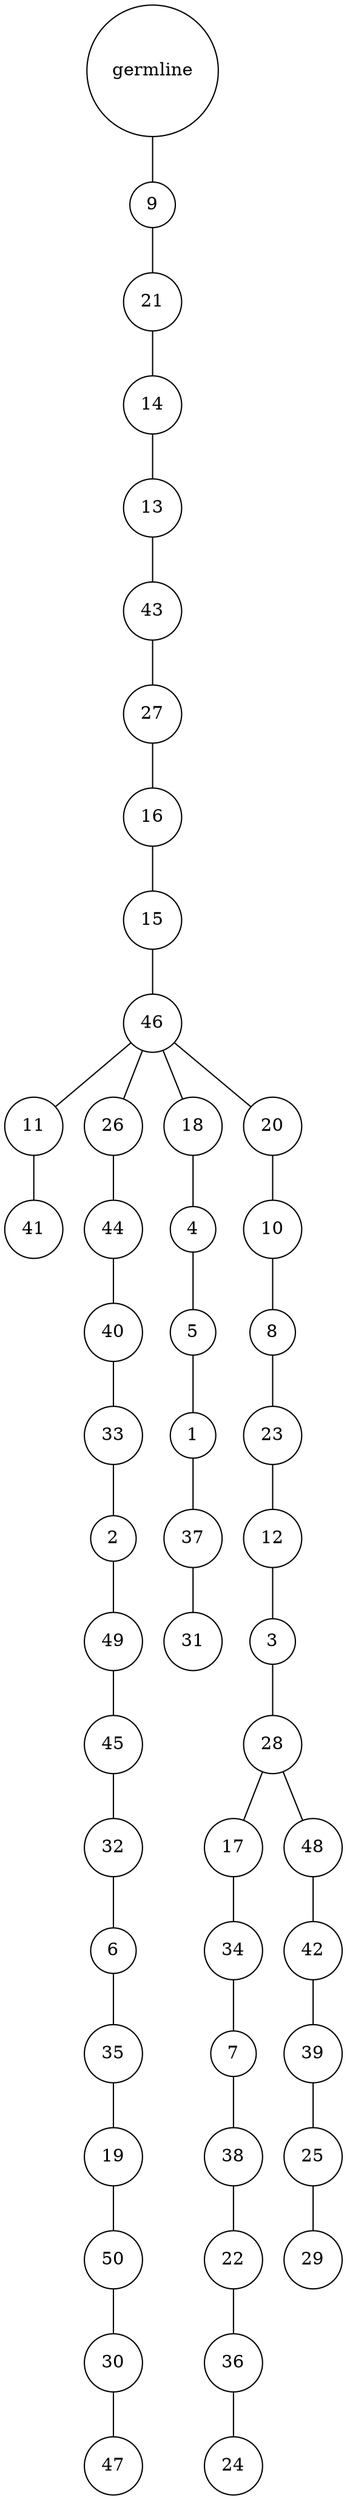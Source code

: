 graph {
	rankdir=UD;
	splines=line;
	node [shape=circle]
	"0x7f3dd01f6c40" [label="germline"];
	"0x7f3dd01f6c70" [label="9"];
	"0x7f3dd01f6c40" -- "0x7f3dd01f6c70" ;
	"0x7f3dd01f6ca0" [label="21"];
	"0x7f3dd01f6c70" -- "0x7f3dd01f6ca0" ;
	"0x7f3dd01f6cd0" [label="14"];
	"0x7f3dd01f6ca0" -- "0x7f3dd01f6cd0" ;
	"0x7f3dd01f6d00" [label="13"];
	"0x7f3dd01f6cd0" -- "0x7f3dd01f6d00" ;
	"0x7f3dd01f6d30" [label="43"];
	"0x7f3dd01f6d00" -- "0x7f3dd01f6d30" ;
	"0x7f3dd01f6d60" [label="27"];
	"0x7f3dd01f6d30" -- "0x7f3dd01f6d60" ;
	"0x7f3dd01f6d90" [label="16"];
	"0x7f3dd01f6d60" -- "0x7f3dd01f6d90" ;
	"0x7f3dd01f6dc0" [label="15"];
	"0x7f3dd01f6d90" -- "0x7f3dd01f6dc0" ;
	"0x7f3dd01f6df0" [label="46"];
	"0x7f3dd01f6dc0" -- "0x7f3dd01f6df0" ;
	"0x7f3dd01f6e20" [label="11"];
	"0x7f3dd01f6df0" -- "0x7f3dd01f6e20" ;
	"0x7f3dd01f6e50" [label="41"];
	"0x7f3dd01f6e20" -- "0x7f3dd01f6e50" ;
	"0x7f3dd01f6e80" [label="26"];
	"0x7f3dd01f6df0" -- "0x7f3dd01f6e80" ;
	"0x7f3dd01f6eb0" [label="44"];
	"0x7f3dd01f6e80" -- "0x7f3dd01f6eb0" ;
	"0x7f3dd01f6ee0" [label="40"];
	"0x7f3dd01f6eb0" -- "0x7f3dd01f6ee0" ;
	"0x7f3dd01f6f10" [label="33"];
	"0x7f3dd01f6ee0" -- "0x7f3dd01f6f10" ;
	"0x7f3dd01f6f40" [label="2"];
	"0x7f3dd01f6f10" -- "0x7f3dd01f6f40" ;
	"0x7f3dd01f6f70" [label="49"];
	"0x7f3dd01f6f40" -- "0x7f3dd01f6f70" ;
	"0x7f3dd01f6fa0" [label="45"];
	"0x7f3dd01f6f70" -- "0x7f3dd01f6fa0" ;
	"0x7f3dd01f6fd0" [label="32"];
	"0x7f3dd01f6fa0" -- "0x7f3dd01f6fd0" ;
	"0x7f3dd0204040" [label="6"];
	"0x7f3dd01f6fd0" -- "0x7f3dd0204040" ;
	"0x7f3dd0204070" [label="35"];
	"0x7f3dd0204040" -- "0x7f3dd0204070" ;
	"0x7f3dd02040a0" [label="19"];
	"0x7f3dd0204070" -- "0x7f3dd02040a0" ;
	"0x7f3dd02040d0" [label="50"];
	"0x7f3dd02040a0" -- "0x7f3dd02040d0" ;
	"0x7f3dd0204100" [label="30"];
	"0x7f3dd02040d0" -- "0x7f3dd0204100" ;
	"0x7f3dd0204130" [label="47"];
	"0x7f3dd0204100" -- "0x7f3dd0204130" ;
	"0x7f3dd0204160" [label="18"];
	"0x7f3dd01f6df0" -- "0x7f3dd0204160" ;
	"0x7f3dd0204190" [label="4"];
	"0x7f3dd0204160" -- "0x7f3dd0204190" ;
	"0x7f3dd02041c0" [label="5"];
	"0x7f3dd0204190" -- "0x7f3dd02041c0" ;
	"0x7f3dd02041f0" [label="1"];
	"0x7f3dd02041c0" -- "0x7f3dd02041f0" ;
	"0x7f3dd0204220" [label="37"];
	"0x7f3dd02041f0" -- "0x7f3dd0204220" ;
	"0x7f3dd0204250" [label="31"];
	"0x7f3dd0204220" -- "0x7f3dd0204250" ;
	"0x7f3dd0204280" [label="20"];
	"0x7f3dd01f6df0" -- "0x7f3dd0204280" ;
	"0x7f3dd02042b0" [label="10"];
	"0x7f3dd0204280" -- "0x7f3dd02042b0" ;
	"0x7f3dd02042e0" [label="8"];
	"0x7f3dd02042b0" -- "0x7f3dd02042e0" ;
	"0x7f3dd0204310" [label="23"];
	"0x7f3dd02042e0" -- "0x7f3dd0204310" ;
	"0x7f3dd0204340" [label="12"];
	"0x7f3dd0204310" -- "0x7f3dd0204340" ;
	"0x7f3dd0204370" [label="3"];
	"0x7f3dd0204340" -- "0x7f3dd0204370" ;
	"0x7f3dd02043a0" [label="28"];
	"0x7f3dd0204370" -- "0x7f3dd02043a0" ;
	"0x7f3dd02043d0" [label="17"];
	"0x7f3dd02043a0" -- "0x7f3dd02043d0" ;
	"0x7f3dd0204400" [label="34"];
	"0x7f3dd02043d0" -- "0x7f3dd0204400" ;
	"0x7f3dd0204430" [label="7"];
	"0x7f3dd0204400" -- "0x7f3dd0204430" ;
	"0x7f3dd0204460" [label="38"];
	"0x7f3dd0204430" -- "0x7f3dd0204460" ;
	"0x7f3dd0204490" [label="22"];
	"0x7f3dd0204460" -- "0x7f3dd0204490" ;
	"0x7f3dd02044c0" [label="36"];
	"0x7f3dd0204490" -- "0x7f3dd02044c0" ;
	"0x7f3dd02044f0" [label="24"];
	"0x7f3dd02044c0" -- "0x7f3dd02044f0" ;
	"0x7f3dd0204520" [label="48"];
	"0x7f3dd02043a0" -- "0x7f3dd0204520" ;
	"0x7f3dd0204550" [label="42"];
	"0x7f3dd0204520" -- "0x7f3dd0204550" ;
	"0x7f3dd0204580" [label="39"];
	"0x7f3dd0204550" -- "0x7f3dd0204580" ;
	"0x7f3dd02045b0" [label="25"];
	"0x7f3dd0204580" -- "0x7f3dd02045b0" ;
	"0x7f3dd02045e0" [label="29"];
	"0x7f3dd02045b0" -- "0x7f3dd02045e0" ;
}
